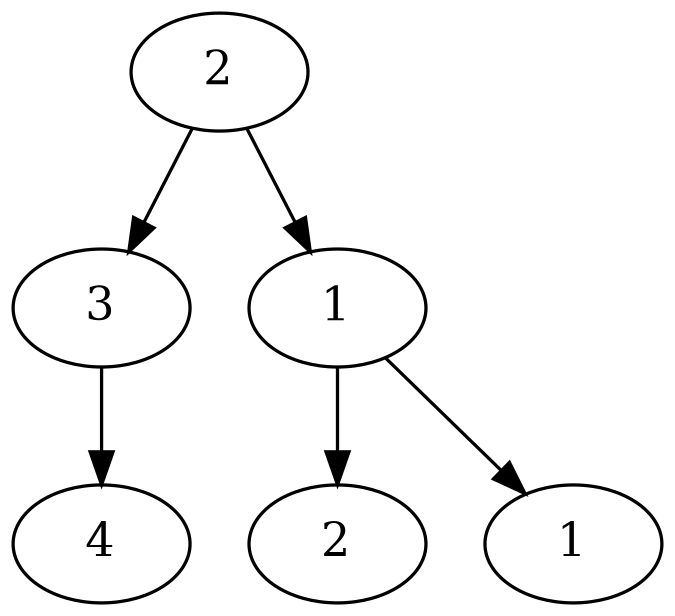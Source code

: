 digraph tree {
graph [size="4.5!"]
    a[label="2"];
    b[label="3"]
    c[label="1"]
    d[label="4"]
    e[label="2"]
    f[label="1"]
    a -> b;
    a -> c;
    b -> d;
    c -> e;
    c -> f;
}
